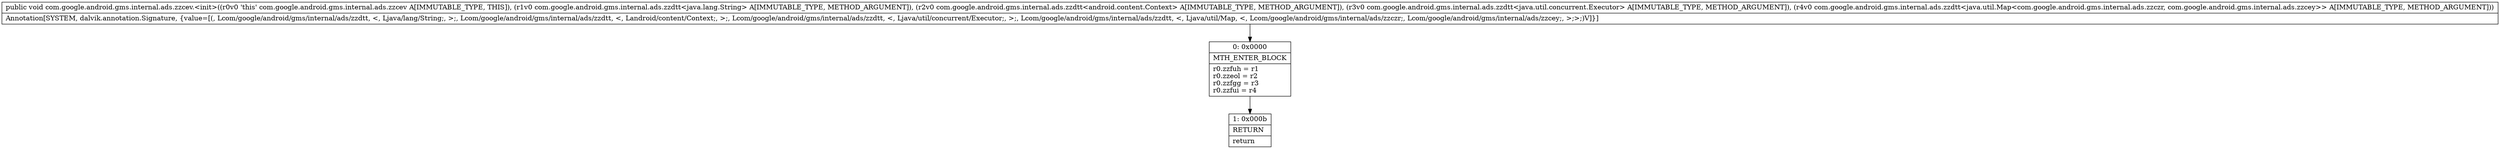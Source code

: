 digraph "CFG forcom.google.android.gms.internal.ads.zzcev.\<init\>(Lcom\/google\/android\/gms\/internal\/ads\/zzdtt;Lcom\/google\/android\/gms\/internal\/ads\/zzdtt;Lcom\/google\/android\/gms\/internal\/ads\/zzdtt;Lcom\/google\/android\/gms\/internal\/ads\/zzdtt;)V" {
Node_0 [shape=record,label="{0\:\ 0x0000|MTH_ENTER_BLOCK\l|r0.zzfuh = r1\lr0.zzeol = r2\lr0.zzfgg = r3\lr0.zzfui = r4\l}"];
Node_1 [shape=record,label="{1\:\ 0x000b|RETURN\l|return\l}"];
MethodNode[shape=record,label="{public void com.google.android.gms.internal.ads.zzcev.\<init\>((r0v0 'this' com.google.android.gms.internal.ads.zzcev A[IMMUTABLE_TYPE, THIS]), (r1v0 com.google.android.gms.internal.ads.zzdtt\<java.lang.String\> A[IMMUTABLE_TYPE, METHOD_ARGUMENT]), (r2v0 com.google.android.gms.internal.ads.zzdtt\<android.content.Context\> A[IMMUTABLE_TYPE, METHOD_ARGUMENT]), (r3v0 com.google.android.gms.internal.ads.zzdtt\<java.util.concurrent.Executor\> A[IMMUTABLE_TYPE, METHOD_ARGUMENT]), (r4v0 com.google.android.gms.internal.ads.zzdtt\<java.util.Map\<com.google.android.gms.internal.ads.zzczr, com.google.android.gms.internal.ads.zzcey\>\> A[IMMUTABLE_TYPE, METHOD_ARGUMENT]))  | Annotation[SYSTEM, dalvik.annotation.Signature, \{value=[(, Lcom\/google\/android\/gms\/internal\/ads\/zzdtt, \<, Ljava\/lang\/String;, \>;, Lcom\/google\/android\/gms\/internal\/ads\/zzdtt, \<, Landroid\/content\/Context;, \>;, Lcom\/google\/android\/gms\/internal\/ads\/zzdtt, \<, Ljava\/util\/concurrent\/Executor;, \>;, Lcom\/google\/android\/gms\/internal\/ads\/zzdtt, \<, Ljava\/util\/Map, \<, Lcom\/google\/android\/gms\/internal\/ads\/zzczr;, Lcom\/google\/android\/gms\/internal\/ads\/zzcey;, \>;\>;)V]\}]\l}"];
MethodNode -> Node_0;
Node_0 -> Node_1;
}

